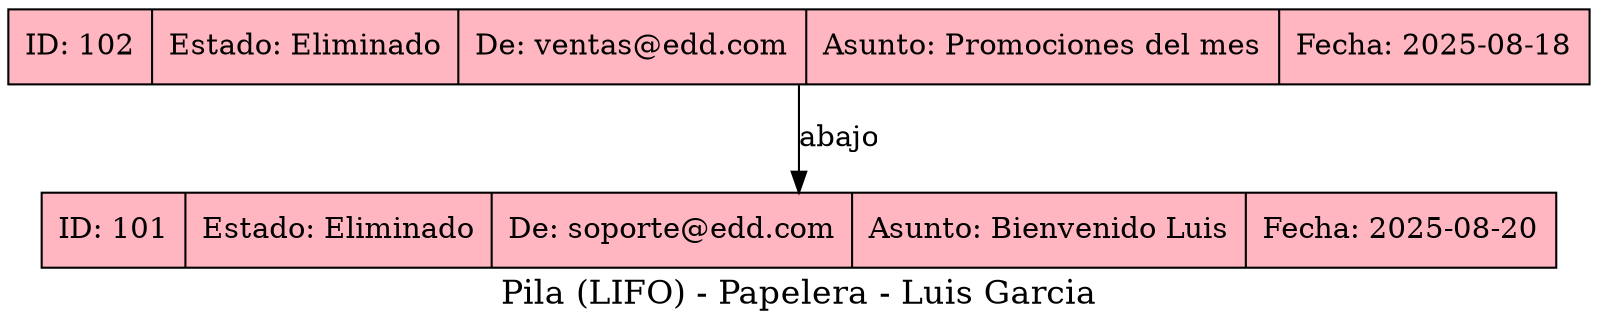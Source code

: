 digraph G {
    label="Pila (LIFO) - Papelera - Luis Garcia";
    fontsize=16;
    rankdir=TB;
    node [shape=record, style=filled];
    // PILA - El último agregado está arriba
    correo_102 [label="ID: 102|Estado: Eliminado|De: ventas@edd.com|Asunto: Promociones del mes|Fecha: 2025-08-18", fillcolor=lightpink];
    correo_102 -> correo_101 [label="abajo"];
    correo_101 [label="ID: 101|Estado: Eliminado|De: soporte@edd.com|Asunto: Bienvenido Luis|Fecha: 2025-08-20", fillcolor=lightpink];
}
